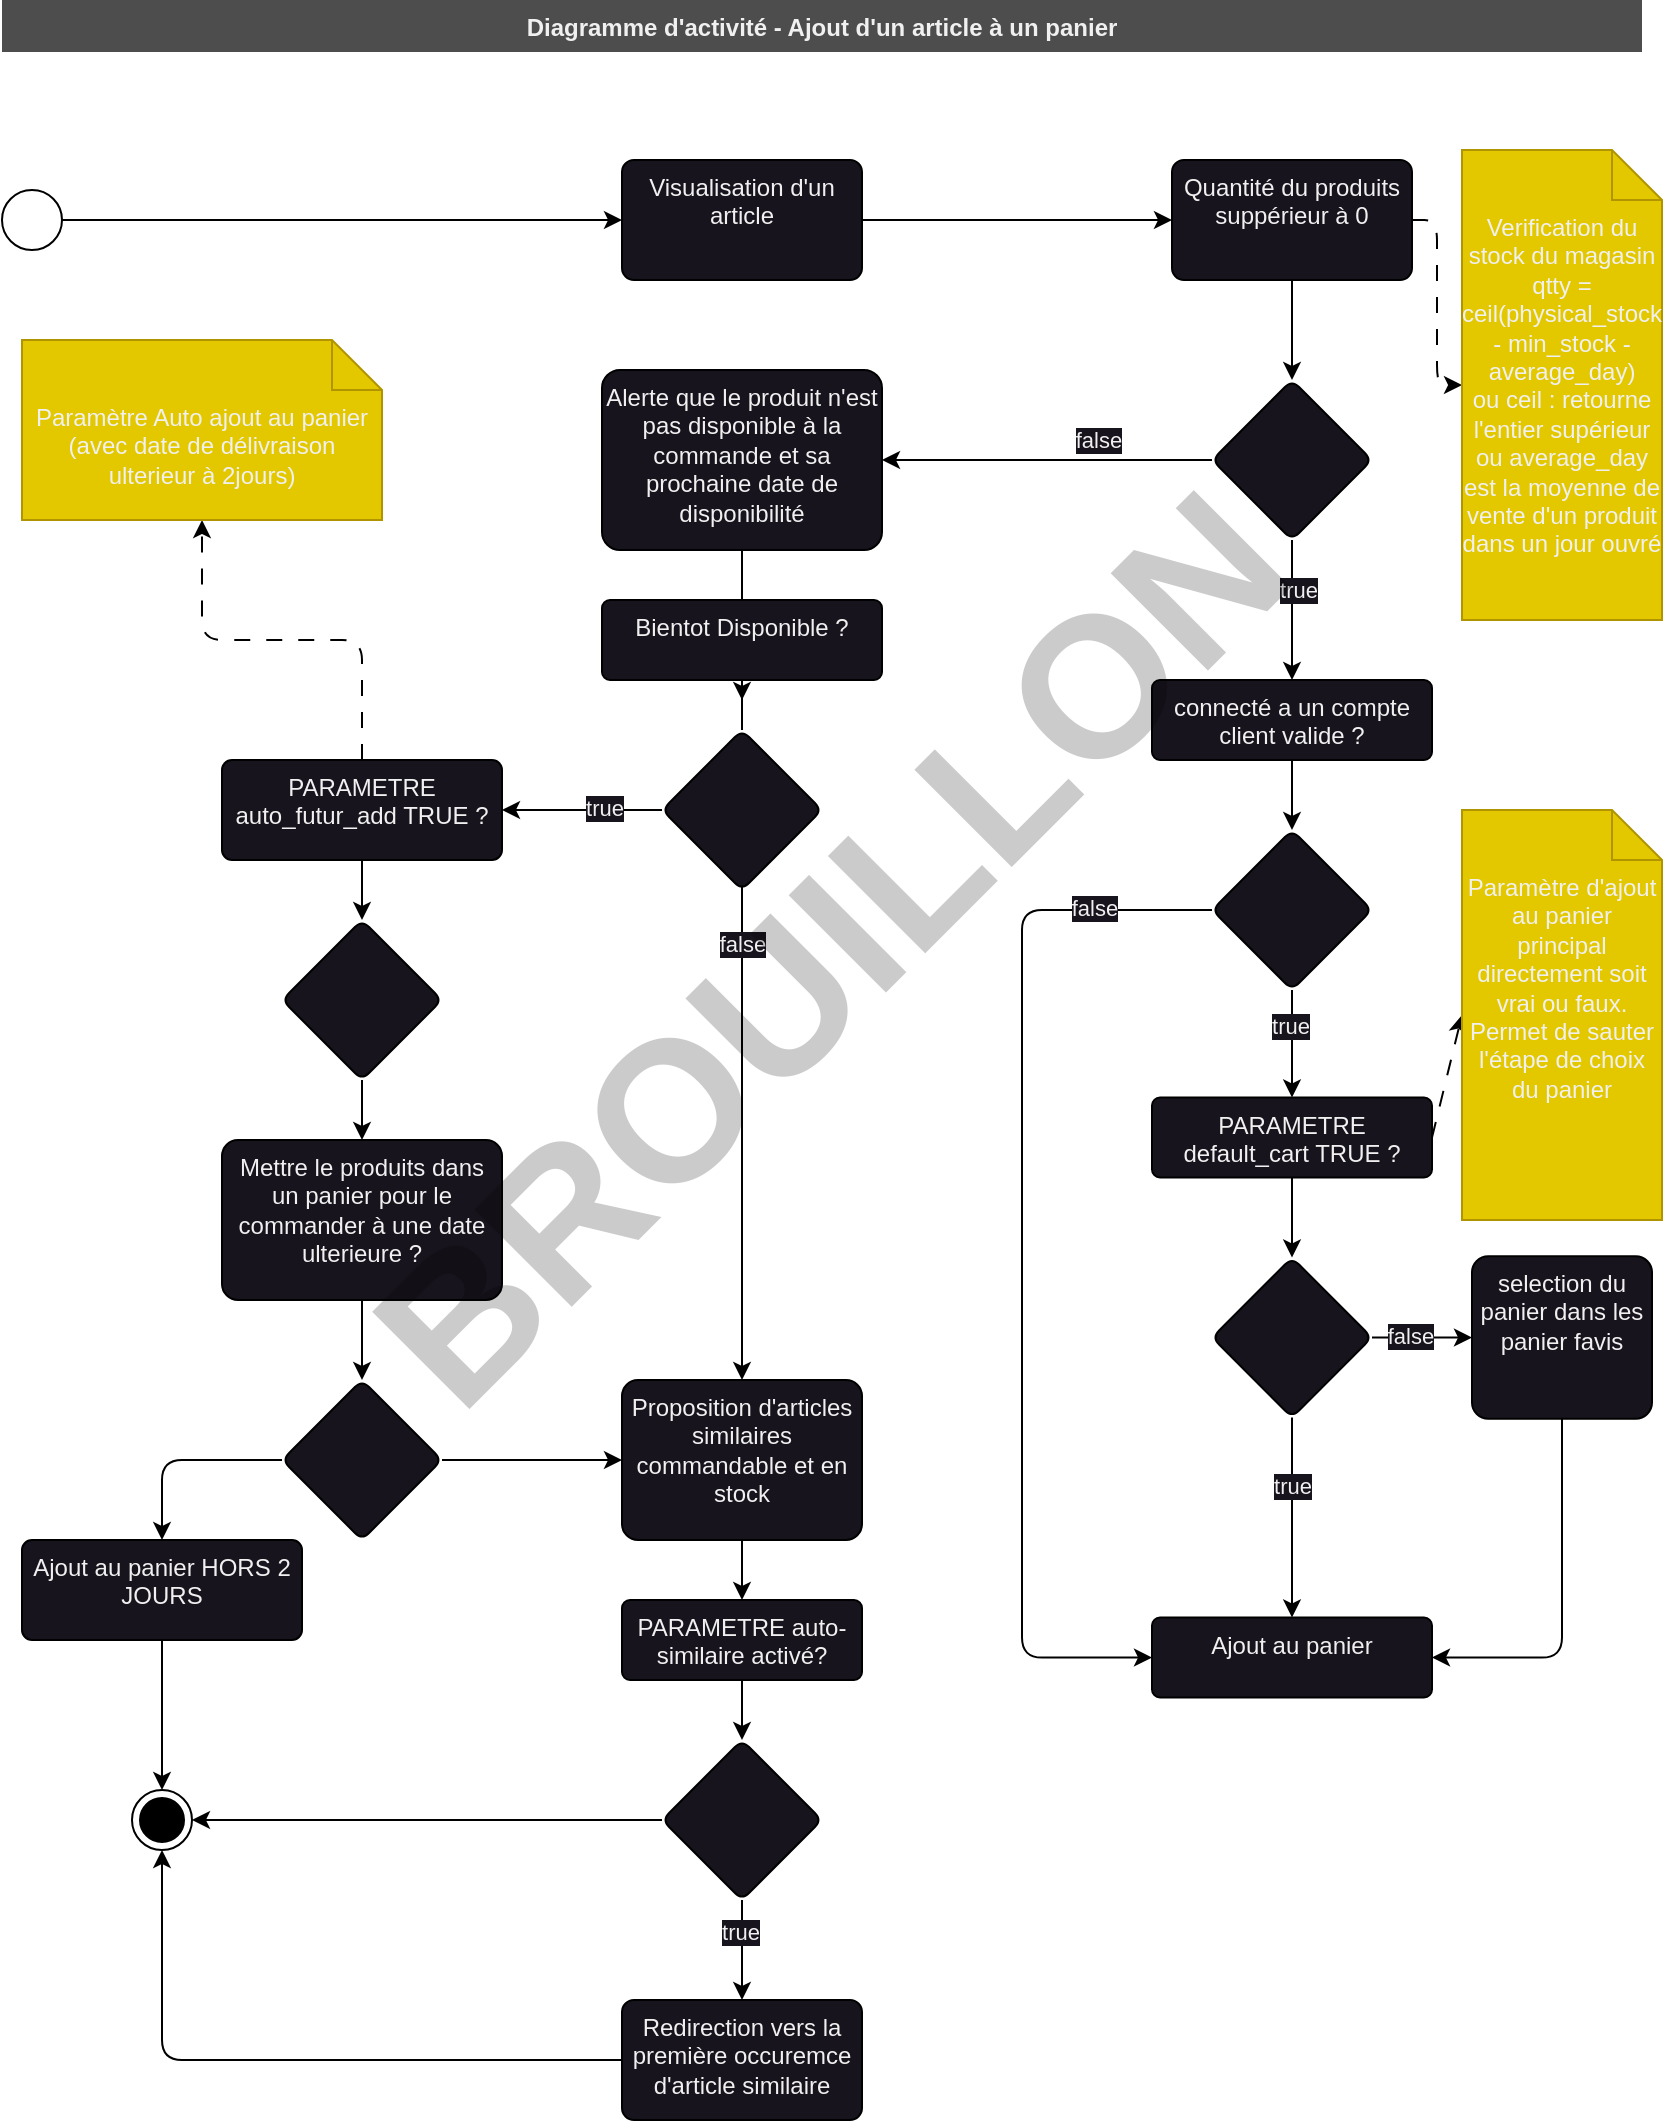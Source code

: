 <mxfile>
    <diagram id="WpV0V1CQ_rxyOkyh3KR8" name="Page-1">
        <mxGraphModel dx="2939" dy="1749" grid="1" gridSize="10" guides="1" tooltips="1" connect="1" arrows="1" fold="1" page="1" pageScale="1" pageWidth="850" pageHeight="1100" background="#FFFFFF" math="0" shadow="0">
            <root>
                <mxCell id="0"/>
                <mxCell id="1" parent="0"/>
                <mxCell id="20" style="edgeStyle=none;html=1;entryX=0;entryY=0.5;entryDx=0;entryDy=0;fontColor=#F0F0F0;" parent="1" source="18" target="19" edge="1">
                    <mxGeometry relative="1" as="geometry"/>
                </mxCell>
                <mxCell id="18" value="" style="ellipse;html=1;fontColor=#F0F0F0;" parent="1" vertex="1">
                    <mxGeometry x="-840" y="115" width="30" height="30" as="geometry"/>
                </mxCell>
                <mxCell id="21" style="edgeStyle=none;html=1;exitX=1;exitY=0.5;exitDx=0;exitDy=0;entryX=0;entryY=0.5;entryDx=0;entryDy=0;fontColor=#F0F0F0;" parent="1" source="19" target="23" edge="1">
                    <mxGeometry relative="1" as="geometry">
                        <mxPoint x="-260" y="130" as="targetPoint"/>
                    </mxGeometry>
                </mxCell>
                <mxCell id="19" value="Visualisation d'un article" style="whiteSpace=wrap;html=1;verticalAlign=top;fillColor=rgb(24, 20, 29);rounded=1;arcSize=10;dashed=0;fontColor=#F0F0F0;" parent="1" vertex="1">
                    <mxGeometry x="-530" y="100" width="120" height="60" as="geometry"/>
                </mxCell>
                <mxCell id="33" style="edgeStyle=none;html=1;exitX=0.5;exitY=1;exitDx=0;exitDy=0;entryX=0.5;entryY=0;entryDx=0;entryDy=0;fontColor=#F0F0F0;" parent="1" source="23" target="32" edge="1">
                    <mxGeometry relative="1" as="geometry"/>
                </mxCell>
                <mxCell id="61" style="edgeStyle=orthogonalEdgeStyle;html=1;exitX=1;exitY=0.5;exitDx=0;exitDy=0;entryX=0;entryY=0.5;entryDx=0;entryDy=0;entryPerimeter=0;dashed=1;dashPattern=8 8;fontColor=#F0F0F0;" parent="1" source="23" target="60" edge="1">
                    <mxGeometry relative="1" as="geometry"/>
                </mxCell>
                <mxCell id="23" value="Quantité du produits suppérieur à 0" style="whiteSpace=wrap;html=1;verticalAlign=top;fillColor=rgb(24, 20, 29);rounded=1;arcSize=10;dashed=0;fontColor=#F0F0F0;" parent="1" vertex="1">
                    <mxGeometry x="-255" y="100" width="120" height="60" as="geometry"/>
                </mxCell>
                <mxCell id="34" style="edgeStyle=none;html=1;exitX=0.5;exitY=1;exitDx=0;exitDy=0;fontColor=#F0F0F0;" parent="1" source="32" edge="1">
                    <mxGeometry relative="1" as="geometry">
                        <mxPoint x="-195" y="360" as="targetPoint"/>
                    </mxGeometry>
                </mxCell>
                <mxCell id="89" value="true" style="edgeLabel;html=1;align=center;verticalAlign=middle;resizable=0;points=[];fontColor=#F0F0F0;labelBackgroundColor=#18141D;" parent="34" vertex="1" connectable="0">
                    <mxGeometry x="-0.288" y="3" relative="1" as="geometry">
                        <mxPoint as="offset"/>
                    </mxGeometry>
                </mxCell>
                <mxCell id="35" style="edgeStyle=orthogonalEdgeStyle;html=1;exitX=0;exitY=0.5;exitDx=0;exitDy=0;entryX=1;entryY=0.5;entryDx=0;entryDy=0;fontColor=#F0F0F0;" parent="1" source="32" target="36" edge="1">
                    <mxGeometry relative="1" as="geometry">
                        <mxPoint x="-300" y="250" as="targetPoint"/>
                    </mxGeometry>
                </mxCell>
                <mxCell id="43" value="false" style="edgeLabel;html=1;align=center;verticalAlign=middle;resizable=0;points=[];fontColor=#F0F0F0;labelBackgroundColor=#18141D;" parent="35" vertex="1" connectable="0">
                    <mxGeometry x="-0.368" relative="1" as="geometry">
                        <mxPoint x="-5" y="-10" as="offset"/>
                    </mxGeometry>
                </mxCell>
                <mxCell id="32" value="" style="rhombus;whiteSpace=wrap;html=1;verticalAlign=top;fillColor=rgb(24, 20, 29);rounded=1;arcSize=10;dashed=0;fontColor=#F0F0F0;" parent="1" vertex="1">
                    <mxGeometry x="-235" y="210" width="80" height="80" as="geometry"/>
                </mxCell>
                <mxCell id="46" style="edgeStyle=orthogonalEdgeStyle;html=1;exitX=0.5;exitY=1;exitDx=0;exitDy=0;startArrow=none;fontColor=#F0F0F0;" parent="1" source="63" edge="1">
                    <mxGeometry relative="1" as="geometry">
                        <mxPoint x="-470" y="370" as="targetPoint"/>
                    </mxGeometry>
                </mxCell>
                <mxCell id="36" value="Alerte que le produit n'est pas disponible à la commande et sa prochaine date de disponibilité" style="whiteSpace=wrap;html=1;verticalAlign=top;fillColor=rgb(24, 20, 29);rounded=1;arcSize=10;dashed=0;fontColor=#F0F0F0;" parent="1" vertex="1">
                    <mxGeometry x="-540" y="205" width="140" height="90" as="geometry"/>
                </mxCell>
                <mxCell id="62" style="edgeStyle=orthogonalEdgeStyle;html=1;exitX=0.5;exitY=1;exitDx=0;exitDy=0;entryX=0.5;entryY=0;entryDx=0;entryDy=0;fontColor=#F0F0F0;" parent="1" source="45" target="49" edge="1">
                    <mxGeometry relative="1" as="geometry"/>
                </mxCell>
                <mxCell id="45" value="Proposition d'articles similaires commandable et en stock" style="whiteSpace=wrap;html=1;verticalAlign=top;fillColor=rgb(24, 20, 29);rounded=1;arcSize=10;dashed=0;fontColor=#F0F0F0;" parent="1" vertex="1">
                    <mxGeometry x="-530" y="710" width="120" height="80" as="geometry"/>
                </mxCell>
                <mxCell id="51" style="edgeStyle=orthogonalEdgeStyle;html=1;exitX=0.5;exitY=1;exitDx=0;exitDy=0;entryX=0.5;entryY=0;entryDx=0;entryDy=0;fontColor=#F0F0F0;" parent="1" source="49" target="50" edge="1">
                    <mxGeometry relative="1" as="geometry"/>
                </mxCell>
                <mxCell id="49" value="PARAMETRE auto-similaire activé?" style="whiteSpace=wrap;html=1;verticalAlign=top;fillColor=rgb(24, 20, 29);rounded=1;arcSize=10;dashed=0;fontColor=#F0F0F0;" parent="1" vertex="1">
                    <mxGeometry x="-530" y="820" width="120" height="40" as="geometry"/>
                </mxCell>
                <mxCell id="53" style="edgeStyle=orthogonalEdgeStyle;html=1;exitX=0.5;exitY=1;exitDx=0;exitDy=0;entryX=0.5;entryY=0;entryDx=0;entryDy=0;fontColor=#F0F0F0;" parent="1" source="50" target="55" edge="1">
                    <mxGeometry relative="1" as="geometry">
                        <mxPoint x="-480" y="1160" as="targetPoint"/>
                    </mxGeometry>
                </mxCell>
                <mxCell id="54" value="true" style="edgeLabel;html=1;align=center;verticalAlign=middle;resizable=0;points=[];fontColor=#F0F0F0;labelBackgroundColor=#18141D;" parent="53" vertex="1" connectable="0">
                    <mxGeometry x="-0.324" y="-1" relative="1" as="geometry">
                        <mxPoint y="-1" as="offset"/>
                    </mxGeometry>
                </mxCell>
                <mxCell id="56" style="edgeStyle=orthogonalEdgeStyle;html=1;exitX=0;exitY=0.5;exitDx=0;exitDy=0;entryX=1;entryY=0.5;entryDx=0;entryDy=0;fontColor=#F0F0F0;" parent="1" source="50" target="58" edge="1">
                    <mxGeometry relative="1" as="geometry">
                        <mxPoint x="-570" y="1040" as="targetPoint"/>
                    </mxGeometry>
                </mxCell>
                <mxCell id="50" value="" style="rhombus;whiteSpace=wrap;html=1;verticalAlign=top;fillColor=rgb(24, 20, 29);rounded=1;arcSize=10;dashed=0;fontColor=#F0F0F0;" parent="1" vertex="1">
                    <mxGeometry x="-510" y="890" width="80" height="80" as="geometry"/>
                </mxCell>
                <mxCell id="59" style="edgeStyle=orthogonalEdgeStyle;html=1;exitX=0;exitY=0.5;exitDx=0;exitDy=0;entryX=0.5;entryY=1;entryDx=0;entryDy=0;fontColor=#F0F0F0;" parent="1" source="55" target="58" edge="1">
                    <mxGeometry relative="1" as="geometry"/>
                </mxCell>
                <mxCell id="55" value="Redirection vers la première occuremce d'article similaire" style="whiteSpace=wrap;html=1;verticalAlign=top;fillColor=rgb(24, 20, 29);rounded=1;arcSize=10;dashed=0;fontColor=#F0F0F0;" parent="1" vertex="1">
                    <mxGeometry x="-530" y="1020" width="120" height="60" as="geometry"/>
                </mxCell>
                <mxCell id="58" value="" style="ellipse;html=1;shape=endState;fillColor=strokeColor;fontColor=#F0F0F0;" parent="1" vertex="1">
                    <mxGeometry x="-775" y="915" width="30" height="30" as="geometry"/>
                </mxCell>
                <mxCell id="60" value="Verification du stock du magasin qtty = ceil(physical_stock - min_stock - average_day)&lt;br&gt;ou ceil : retourne l'entier supérieur&lt;br&gt;ou average_day est la moyenne de vente d'un produit dans un jour ouvré" style="shape=note2;boundedLbl=1;whiteSpace=wrap;html=1;size=25;verticalAlign=top;align=center;fillColor=#e3c800;fontColor=#F0F0F0;strokeColor=#B09500;" parent="1" vertex="1">
                    <mxGeometry x="-110" y="95" width="100" height="235" as="geometry"/>
                </mxCell>
                <mxCell id="64" style="edgeStyle=orthogonalEdgeStyle;html=1;exitX=0.5;exitY=1;exitDx=0;exitDy=0;startArrow=none;fontColor=#F0F0F0;" parent="1" source="67" edge="1">
                    <mxGeometry relative="1" as="geometry">
                        <mxPoint x="-470" y="450" as="targetPoint"/>
                    </mxGeometry>
                </mxCell>
                <mxCell id="76" style="edgeStyle=orthogonalEdgeStyle;html=1;exitX=0.5;exitY=1;exitDx=0;exitDy=0;entryX=0.5;entryY=0;entryDx=0;entryDy=0;fontColor=#F0F0F0;" parent="1" source="65" target="77" edge="1">
                    <mxGeometry relative="1" as="geometry">
                        <mxPoint x="-660.25" y="810" as="targetPoint"/>
                    </mxGeometry>
                </mxCell>
                <mxCell id="65" value="Mettre le produits dans un panier pour le commander à une date ulterieure ?" style="whiteSpace=wrap;html=1;verticalAlign=top;fillColor=rgb(24, 20, 29);rounded=1;arcSize=10;dashed=0;fontColor=#F0F0F0;" parent="1" vertex="1">
                    <mxGeometry x="-730" y="590" width="140" height="80" as="geometry"/>
                </mxCell>
                <mxCell id="85" style="edgeStyle=orthogonalEdgeStyle;html=1;exitX=0;exitY=0.5;exitDx=0;exitDy=0;entryX=1;entryY=0.5;entryDx=0;entryDy=0;fontColor=#F0F0F0;" parent="1" source="67" target="68" edge="1">
                    <mxGeometry relative="1" as="geometry"/>
                </mxCell>
                <mxCell id="87" value="true" style="edgeLabel;html=1;align=center;verticalAlign=middle;resizable=0;points=[];fontColor=#F0F0F0;labelBackgroundColor=#18141D;" parent="85" vertex="1" connectable="0">
                    <mxGeometry x="-0.266" y="-1" relative="1" as="geometry">
                        <mxPoint as="offset"/>
                    </mxGeometry>
                </mxCell>
                <mxCell id="86" style="edgeStyle=orthogonalEdgeStyle;html=1;exitX=0.5;exitY=1;exitDx=0;exitDy=0;entryX=0.5;entryY=0;entryDx=0;entryDy=0;fontColor=#F0F0F0;" parent="1" source="67" target="45" edge="1">
                    <mxGeometry relative="1" as="geometry"/>
                </mxCell>
                <mxCell id="88" value="false" style="edgeLabel;html=1;align=center;verticalAlign=middle;resizable=0;points=[];fontColor=#F0F0F0;labelBackgroundColor=#18141D;" parent="86" vertex="1" connectable="0">
                    <mxGeometry x="-0.785" relative="1" as="geometry">
                        <mxPoint as="offset"/>
                    </mxGeometry>
                </mxCell>
                <mxCell id="69" style="edgeStyle=orthogonalEdgeStyle;html=1;exitX=0.5;exitY=0;exitDx=0;exitDy=0;entryX=0.5;entryY=1;entryDx=0;entryDy=0;entryPerimeter=0;dashed=1;dashPattern=8 8;fontColor=#F0F0F0;" parent="1" source="68" target="70" edge="1">
                    <mxGeometry relative="1" as="geometry">
                        <mxPoint x="-840" y="490" as="targetPoint"/>
                    </mxGeometry>
                </mxCell>
                <mxCell id="74" style="edgeStyle=orthogonalEdgeStyle;html=1;exitX=0.5;exitY=1;exitDx=0;exitDy=0;entryX=0.5;entryY=0;entryDx=0;entryDy=0;fontColor=#F0F0F0;" parent="1" source="68" target="73" edge="1">
                    <mxGeometry relative="1" as="geometry"/>
                </mxCell>
                <mxCell id="68" value="PARAMETRE auto_futur_add TRUE ?" style="whiteSpace=wrap;html=1;verticalAlign=top;fillColor=rgb(24, 20, 29);rounded=1;arcSize=10;dashed=0;fontColor=#F0F0F0;" parent="1" vertex="1">
                    <mxGeometry x="-730" y="400" width="140" height="50" as="geometry"/>
                </mxCell>
                <mxCell id="70" value="Paramètre Auto ajout au panier (avec date de délivraison ulterieur à 2jours)" style="shape=note2;boundedLbl=1;whiteSpace=wrap;html=1;size=25;verticalAlign=top;align=center;fillColor=#e3c800;fontColor=#F0F0F0;strokeColor=#B09500;" parent="1" vertex="1">
                    <mxGeometry x="-830" y="190" width="180" height="90" as="geometry"/>
                </mxCell>
                <mxCell id="75" style="edgeStyle=orthogonalEdgeStyle;html=1;exitX=0.5;exitY=1;exitDx=0;exitDy=0;entryX=0.5;entryY=0;entryDx=0;entryDy=0;fontColor=#F0F0F0;" parent="1" source="73" target="65" edge="1">
                    <mxGeometry relative="1" as="geometry"/>
                </mxCell>
                <mxCell id="73" value="" style="rhombus;whiteSpace=wrap;html=1;verticalAlign=top;fillColor=rgb(24, 20, 29);rounded=1;arcSize=10;dashed=0;fontColor=#F0F0F0;" parent="1" vertex="1">
                    <mxGeometry x="-700" y="480" width="80" height="80" as="geometry"/>
                </mxCell>
                <mxCell id="79" style="edgeStyle=orthogonalEdgeStyle;html=1;exitX=0;exitY=0.5;exitDx=0;exitDy=0;entryX=0.5;entryY=0;entryDx=0;entryDy=0;fontColor=#F0F0F0;" parent="1" source="77" target="78" edge="1">
                    <mxGeometry relative="1" as="geometry"/>
                </mxCell>
                <mxCell id="81" style="edgeStyle=orthogonalEdgeStyle;html=1;exitX=1;exitY=0.5;exitDx=0;exitDy=0;entryX=0;entryY=0.5;entryDx=0;entryDy=0;fontColor=#F0F0F0;" parent="1" source="77" target="45" edge="1">
                    <mxGeometry relative="1" as="geometry"/>
                </mxCell>
                <mxCell id="77" value="" style="rhombus;whiteSpace=wrap;html=1;verticalAlign=top;fillColor=rgb(24, 20, 29);rounded=1;arcSize=10;dashed=0;fontColor=#F0F0F0;" parent="1" vertex="1">
                    <mxGeometry x="-700" y="710" width="80" height="80" as="geometry"/>
                </mxCell>
                <mxCell id="83" style="edgeStyle=orthogonalEdgeStyle;html=1;exitX=0.5;exitY=1;exitDx=0;exitDy=0;fontColor=#F0F0F0;" parent="1" source="78" target="58" edge="1">
                    <mxGeometry relative="1" as="geometry"/>
                </mxCell>
                <mxCell id="78" value="Ajout au panier HORS 2 JOURS" style="whiteSpace=wrap;html=1;verticalAlign=top;fillColor=rgb(24, 20, 29);rounded=1;arcSize=10;dashed=0;fontColor=#F0F0F0;" parent="1" vertex="1">
                    <mxGeometry x="-830" y="790" width="140" height="50" as="geometry"/>
                </mxCell>
                <mxCell id="90" value="Ajout au panier" style="whiteSpace=wrap;html=1;verticalAlign=top;fillColor=rgb(24, 20, 29);rounded=1;arcSize=10;dashed=0;fontColor=#F0F0F0;" parent="1" vertex="1">
                    <mxGeometry x="-265" y="828.75" width="140" height="40" as="geometry"/>
                </mxCell>
                <mxCell id="93" style="edgeStyle=orthogonalEdgeStyle;html=1;exitX=0.5;exitY=1;exitDx=0;exitDy=0;entryX=0.5;entryY=0;entryDx=0;entryDy=0;fontColor=#F0F0F0;" parent="1" source="91" target="92" edge="1">
                    <mxGeometry relative="1" as="geometry"/>
                </mxCell>
                <mxCell id="101" style="edgeStyle=none;html=1;exitX=1;exitY=0.5;exitDx=0;exitDy=0;entryX=0;entryY=0.5;entryDx=0;entryDy=0;entryPerimeter=0;dashed=1;dashPattern=8 8;fontColor=#F0F0F0;" parent="1" source="91" target="100" edge="1">
                    <mxGeometry relative="1" as="geometry"/>
                </mxCell>
                <mxCell id="91" value="PARAMETRE default_cart TRUE ?" style="whiteSpace=wrap;html=1;verticalAlign=top;fillColor=rgb(24, 20, 29);rounded=1;arcSize=10;dashed=0;fontColor=#F0F0F0;" parent="1" vertex="1">
                    <mxGeometry x="-265" y="568.75" width="140" height="40" as="geometry"/>
                </mxCell>
                <mxCell id="94" style="edgeStyle=orthogonalEdgeStyle;html=1;exitX=0.5;exitY=1;exitDx=0;exitDy=0;entryX=0.5;entryY=0;entryDx=0;entryDy=0;fontColor=#F0F0F0;" parent="1" source="92" target="90" edge="1">
                    <mxGeometry relative="1" as="geometry"/>
                </mxCell>
                <mxCell id="95" value="true" style="edgeLabel;html=1;align=center;verticalAlign=middle;resizable=0;points=[];fontColor=#F0F0F0;labelBackgroundColor=#18141D;" parent="94" vertex="1" connectable="0">
                    <mxGeometry x="-0.317" relative="1" as="geometry">
                        <mxPoint as="offset"/>
                    </mxGeometry>
                </mxCell>
                <mxCell id="96" style="edgeStyle=orthogonalEdgeStyle;html=1;exitX=1;exitY=0.5;exitDx=0;exitDy=0;entryX=0;entryY=0.5;entryDx=0;entryDy=0;fontColor=#F0F0F0;" parent="1" source="92" target="98" edge="1">
                    <mxGeometry relative="1" as="geometry">
                        <mxPoint x="-100" y="619.739" as="targetPoint"/>
                    </mxGeometry>
                </mxCell>
                <mxCell id="97" value="false" style="edgeLabel;html=1;align=center;verticalAlign=middle;resizable=0;points=[];fontColor=#F0F0F0;labelBackgroundColor=#18141D;" parent="96" vertex="1" connectable="0">
                    <mxGeometry x="-0.236" y="1" relative="1" as="geometry">
                        <mxPoint as="offset"/>
                    </mxGeometry>
                </mxCell>
                <mxCell id="92" value="" style="rhombus;whiteSpace=wrap;html=1;verticalAlign=top;fillColor=rgb(24, 20, 29);rounded=1;arcSize=10;dashed=0;fontColor=#F0F0F0;" parent="1" vertex="1">
                    <mxGeometry x="-235" y="648.75" width="80" height="80" as="geometry"/>
                </mxCell>
                <mxCell id="99" style="edgeStyle=orthogonalEdgeStyle;html=1;exitX=0.5;exitY=1;exitDx=0;exitDy=0;entryX=1;entryY=0.5;entryDx=0;entryDy=0;fontColor=#F0F0F0;" parent="1" source="98" target="90" edge="1">
                    <mxGeometry relative="1" as="geometry"/>
                </mxCell>
                <mxCell id="98" value="selection du panier dans les panier favis" style="whiteSpace=wrap;html=1;verticalAlign=top;fillColor=rgb(24, 20, 29);rounded=1;arcSize=10;dashed=0;fontColor=#F0F0F0;" parent="1" vertex="1">
                    <mxGeometry x="-105" y="648.13" width="90" height="81.25" as="geometry"/>
                </mxCell>
                <mxCell id="100" value="Paramètre d'ajout au panier principal directement soit vrai ou faux. Permet de sauter l'étape de choix du panier" style="shape=note2;boundedLbl=1;whiteSpace=wrap;html=1;size=25;verticalAlign=top;align=center;fillColor=#e3c800;fontColor=#F0F0F0;strokeColor=#B09500;" parent="1" vertex="1">
                    <mxGeometry x="-110" y="425" width="100" height="205" as="geometry"/>
                </mxCell>
                <mxCell id="104" style="edgeStyle=none;html=1;exitX=0.5;exitY=1;exitDx=0;exitDy=0;entryX=0.5;entryY=0;entryDx=0;entryDy=0;fontColor=#F0F0F0;" parent="1" source="102" target="103" edge="1">
                    <mxGeometry relative="1" as="geometry"/>
                </mxCell>
                <mxCell id="102" value="connecté a un compte client valide ?" style="whiteSpace=wrap;html=1;verticalAlign=top;fillColor=rgb(24, 20, 29);rounded=1;arcSize=10;dashed=0;fontColor=#F0F0F0;" parent="1" vertex="1">
                    <mxGeometry x="-265" y="360" width="140" height="40" as="geometry"/>
                </mxCell>
                <mxCell id="105" style="edgeStyle=none;html=1;exitX=0.5;exitY=1;exitDx=0;exitDy=0;entryX=0.5;entryY=0;entryDx=0;entryDy=0;fontColor=#F0F0F0;" parent="1" source="103" target="91" edge="1">
                    <mxGeometry relative="1" as="geometry"/>
                </mxCell>
                <mxCell id="107" value="true" style="edgeLabel;html=1;align=center;verticalAlign=middle;resizable=0;points=[];fontColor=#F0F0F0;labelBackgroundColor=#18141D;" parent="105" vertex="1" connectable="0">
                    <mxGeometry x="-0.338" y="-1" relative="1" as="geometry">
                        <mxPoint as="offset"/>
                    </mxGeometry>
                </mxCell>
                <mxCell id="106" style="edgeStyle=orthogonalEdgeStyle;html=1;exitX=0;exitY=0.5;exitDx=0;exitDy=0;entryX=0;entryY=0.5;entryDx=0;entryDy=0;fontColor=#F0F0F0;" parent="1" source="103" target="90" edge="1">
                    <mxGeometry relative="1" as="geometry">
                        <Array as="points">
                            <mxPoint x="-330" y="475"/>
                            <mxPoint x="-330" y="849"/>
                        </Array>
                    </mxGeometry>
                </mxCell>
                <mxCell id="108" value="false" style="edgeLabel;html=1;align=center;verticalAlign=middle;resizable=0;points=[];fontColor=#F0F0F0;labelBackgroundColor=#18141D;" parent="106" vertex="1" connectable="0">
                    <mxGeometry x="-0.779" y="-1" relative="1" as="geometry">
                        <mxPoint as="offset"/>
                    </mxGeometry>
                </mxCell>
                <mxCell id="103" value="" style="rhombus;whiteSpace=wrap;html=1;verticalAlign=top;fillColor=rgb(24, 20, 29);rounded=1;arcSize=10;dashed=0;fontColor=#F0F0F0;" parent="1" vertex="1">
                    <mxGeometry x="-235" y="435" width="80" height="80" as="geometry"/>
                </mxCell>
                <mxCell id="110" value="Diagramme d'activité - Ajout d'un article à un panier" style="text;align=center;fontStyle=1;verticalAlign=middle;spacingLeft=3;spacingRight=3;rotatable=0;points=[[0,0.5],[1,0.5]];portConstraint=eastwest;fillColor=#4D4D4D;fontColor=#F0F0F0;" parent="1" vertex="1">
                    <mxGeometry x="-840" y="20" width="820" height="26" as="geometry"/>
                </mxCell>
                <mxCell id="112" value="" style="edgeStyle=orthogonalEdgeStyle;html=1;exitX=0.5;exitY=1;exitDx=0;exitDy=0;endArrow=none;fontColor=#F0F0F0;" parent="1" source="36" target="63" edge="1">
                    <mxGeometry relative="1" as="geometry">
                        <mxPoint x="-470" y="370" as="targetPoint"/>
                        <mxPoint x="-470" y="295" as="sourcePoint"/>
                    </mxGeometry>
                </mxCell>
                <mxCell id="63" value="Bientot Disponible ?" style="whiteSpace=wrap;html=1;verticalAlign=top;fillColor=rgb(24, 20, 29);rounded=1;arcSize=10;dashed=0;fontColor=#F0F0F0;" parent="1" vertex="1">
                    <mxGeometry x="-540" y="320" width="140" height="40" as="geometry"/>
                </mxCell>
                <mxCell id="113" value="" style="edgeStyle=orthogonalEdgeStyle;html=1;exitX=0.5;exitY=1;exitDx=0;exitDy=0;endArrow=none;fontColor=#F0F0F0;" parent="1" source="63" target="67" edge="1">
                    <mxGeometry relative="1" as="geometry">
                        <mxPoint x="-470" y="450" as="targetPoint"/>
                        <mxPoint x="-470" y="360" as="sourcePoint"/>
                    </mxGeometry>
                </mxCell>
                <mxCell id="67" value="" style="rhombus;whiteSpace=wrap;html=1;verticalAlign=top;fillColor=rgb(24, 20, 29);rounded=1;arcSize=10;dashed=0;fontColor=#F0F0F0;" parent="1" vertex="1">
                    <mxGeometry x="-510" y="385" width="80" height="80" as="geometry"/>
                </mxCell>
                <mxCell id="114" value="&lt;span style=&quot;font-family: Helvetica; font-size: 100px; font-style: normal; font-variant-ligatures: normal; font-variant-caps: normal; font-weight: 700; letter-spacing: normal; orphans: 2; text-indent: 0px; text-transform: none; widows: 2; word-spacing: 0px; -webkit-text-stroke-width: 0px; text-decoration-thickness: initial; text-decoration-style: initial; text-decoration-color: initial; float: none; display: inline !important;&quot;&gt;BROUILLON&lt;/span&gt;" style="text;whiteSpace=wrap;html=1;align=center;rotation=-45;fontSize=100;opacity=20;textOpacity=20;fontColor=#000000;labelBackgroundColor=none;" vertex="1" parent="1">
                    <mxGeometry x="-775" y="425" width="710" height="150" as="geometry"/>
                </mxCell>
            </root>
        </mxGraphModel>
    </diagram>
</mxfile>